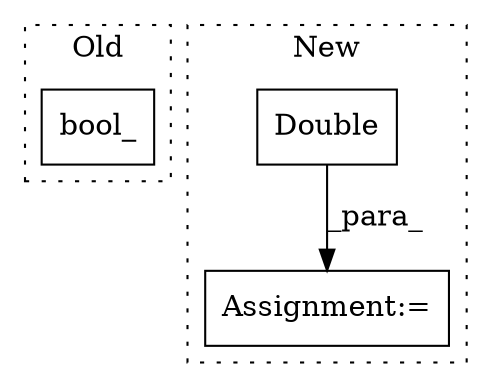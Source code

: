 digraph G {
subgraph cluster0 {
1 [label="bool_" a="32" s="42270,42277" l="6,1" shape="box"];
label = "Old";
style="dotted";
}
subgraph cluster1 {
2 [label="Double" a="32" s="46146,46154" l="7,1" shape="box"];
3 [label="Assignment:=" a="7" s="46139" l="1" shape="box"];
label = "New";
style="dotted";
}
2 -> 3 [label="_para_"];
}